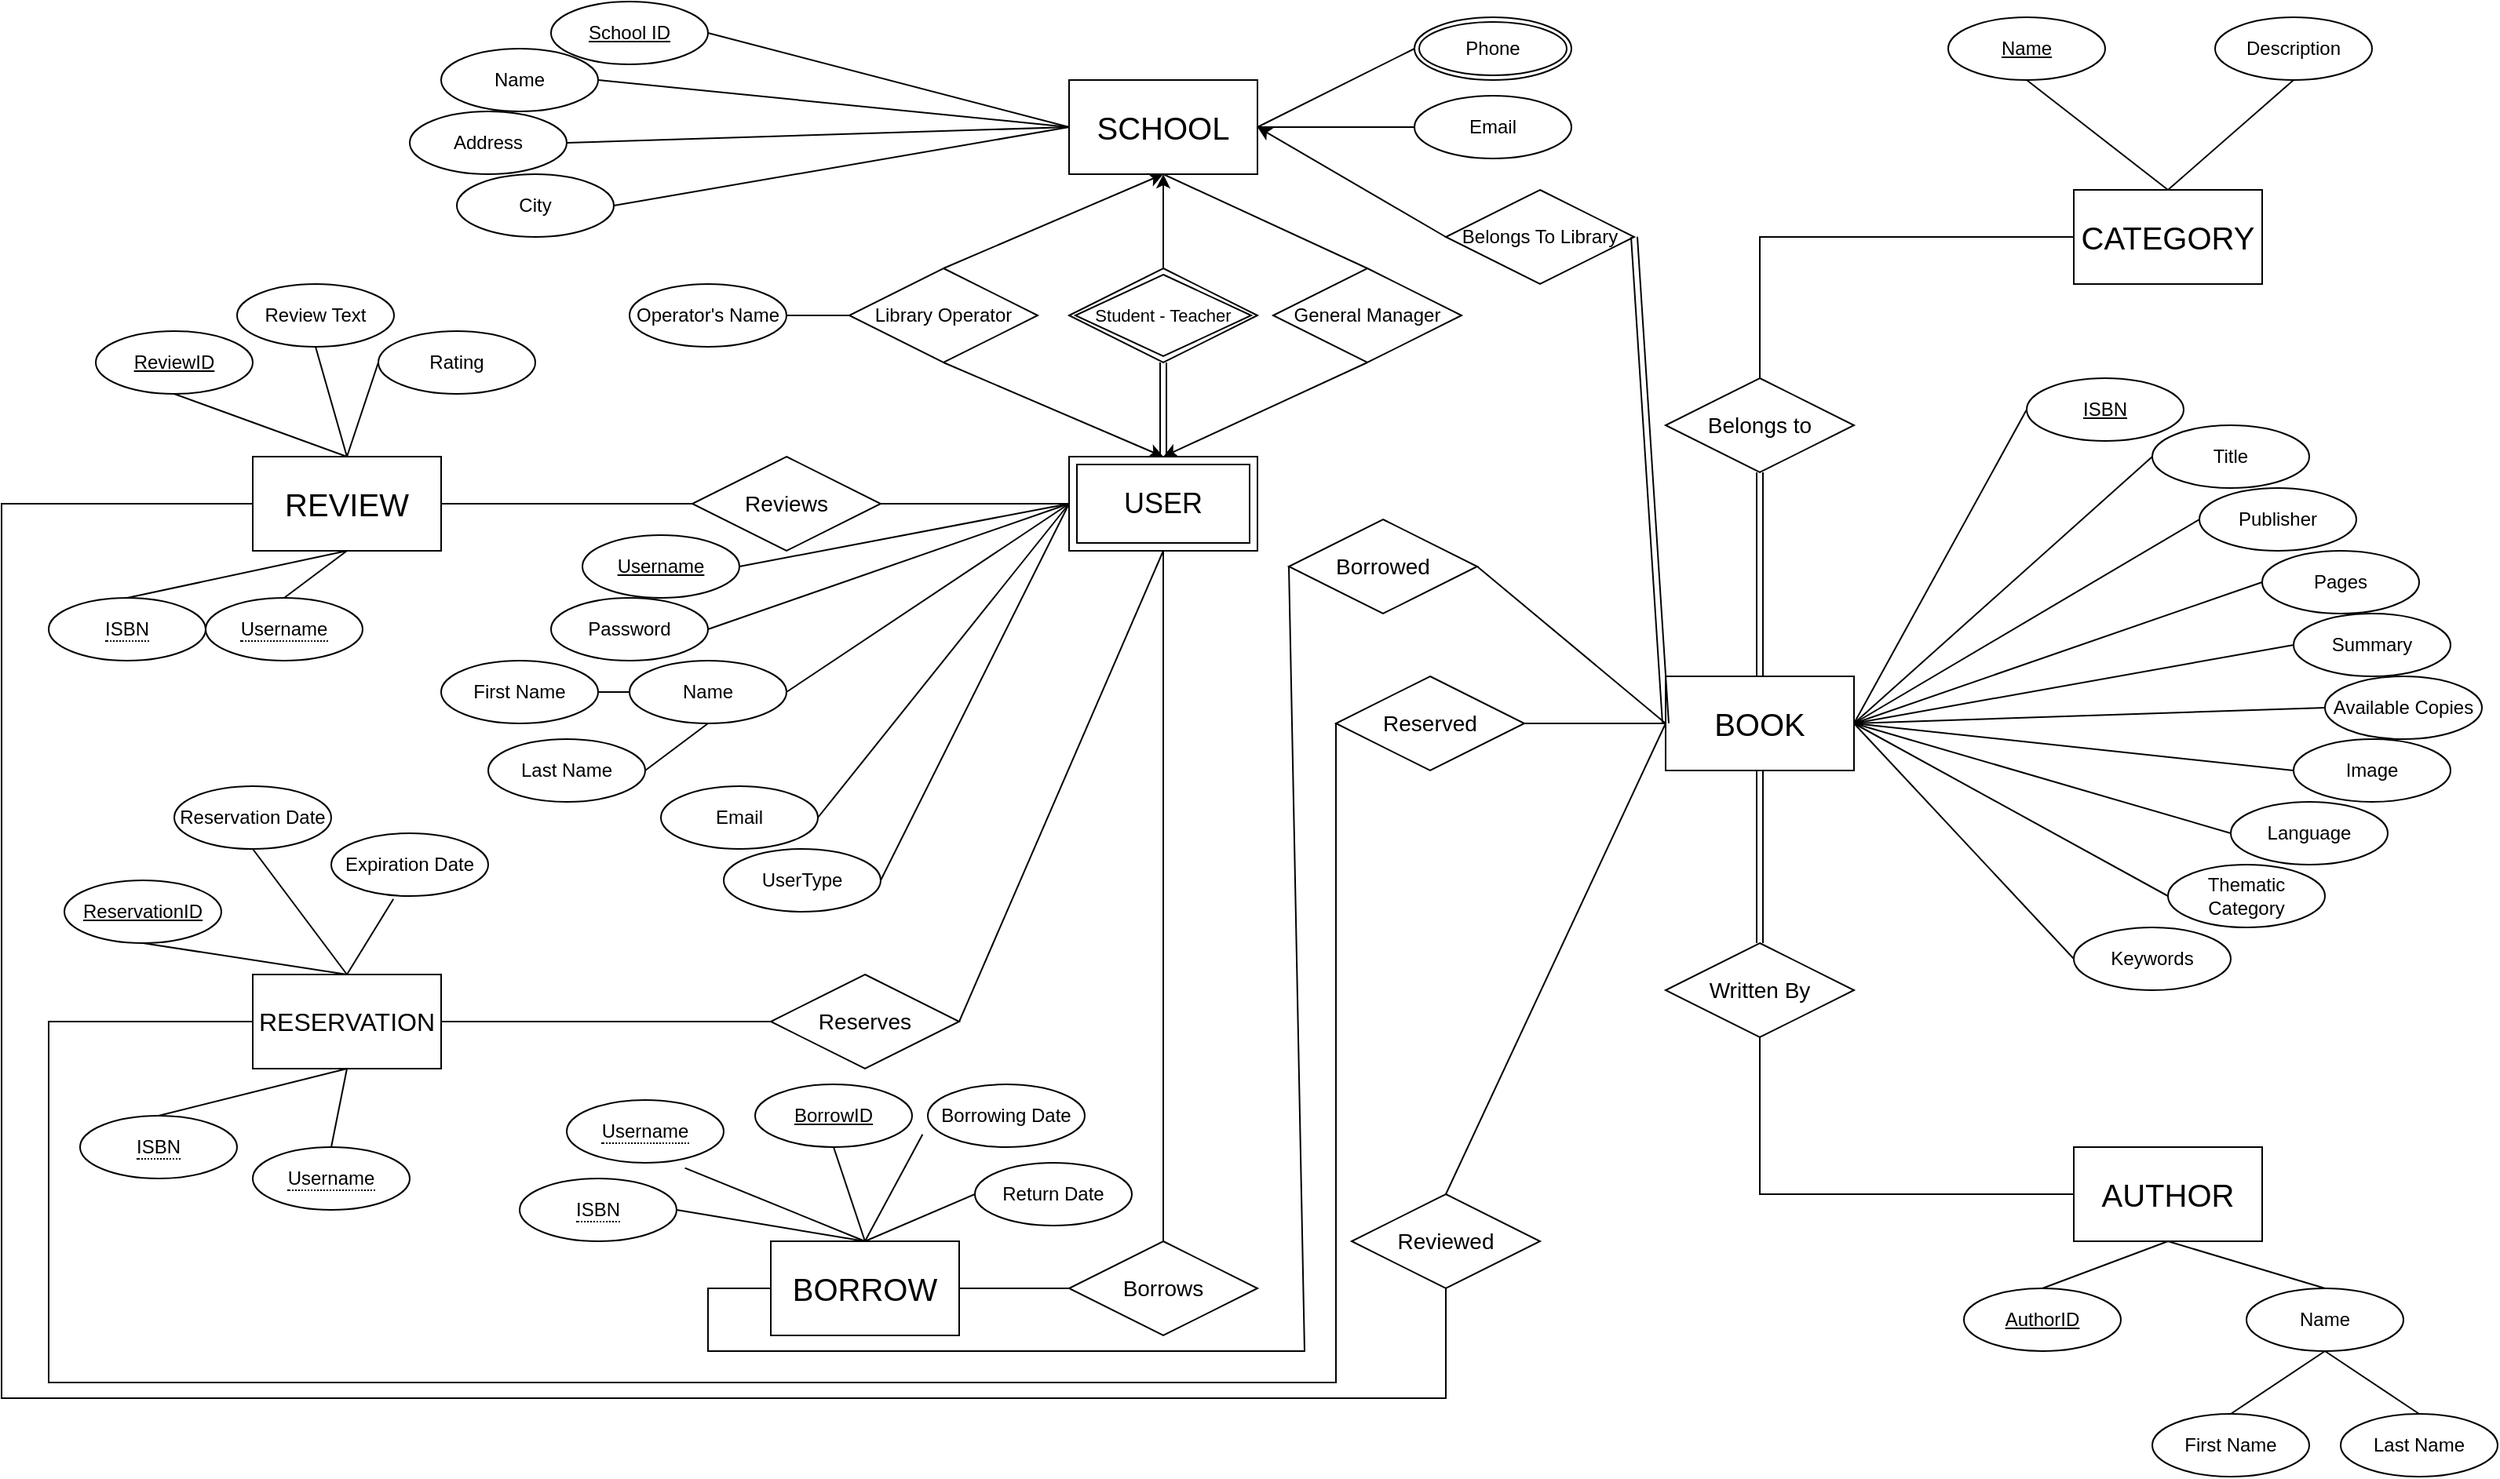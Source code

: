 <mxfile version="21.2.3" type="device">
  <diagram name="Σελίδα-1" id="gIPJcoeuLJjqF6bGJ0RA">
    <mxGraphModel dx="2049" dy="1091" grid="1" gridSize="10" guides="1" tooltips="1" connect="1" arrows="1" fold="1" page="1" pageScale="1" pageWidth="1654" pageHeight="1169" math="0" shadow="0">
      <root>
        <mxCell id="0" />
        <mxCell id="1" parent="0" />
        <mxCell id="8MD2V6pWfykVniSsKf-Z-3" value="&lt;font style=&quot;font-size: 20px;&quot;&gt;SCHOOL&lt;/font&gt;" style="rounded=0;whiteSpace=wrap;html=1;" parent="1" vertex="1">
          <mxGeometry x="720" y="50" width="120" height="60" as="geometry" />
        </mxCell>
        <mxCell id="8MD2V6pWfykVniSsKf-Z-5" value="&lt;font style=&quot;font-size: 16px;&quot;&gt;RESERVATION&lt;/font&gt;" style="rounded=0;whiteSpace=wrap;html=1;" parent="1" vertex="1">
          <mxGeometry x="200" y="620" width="120" height="60" as="geometry" />
        </mxCell>
        <mxCell id="8MD2V6pWfykVniSsKf-Z-6" value="&lt;font style=&quot;font-size: 20px;&quot;&gt;REVIEW&lt;/font&gt;" style="rounded=0;whiteSpace=wrap;html=1;" parent="1" vertex="1">
          <mxGeometry x="200" y="290" width="120" height="60" as="geometry" />
        </mxCell>
        <mxCell id="8MD2V6pWfykVniSsKf-Z-7" value="&lt;font style=&quot;font-size: 20px;&quot;&gt;BORROW&lt;/font&gt;" style="rounded=0;whiteSpace=wrap;html=1;" parent="1" vertex="1">
          <mxGeometry x="530" y="790" width="120" height="60" as="geometry" />
        </mxCell>
        <mxCell id="8MD2V6pWfykVniSsKf-Z-9" value="&lt;font style=&quot;font-size: 20px;&quot;&gt;CATEGORY&lt;/font&gt;" style="rounded=0;whiteSpace=wrap;html=1;" parent="1" vertex="1">
          <mxGeometry x="1360" y="120" width="120" height="60" as="geometry" />
        </mxCell>
        <mxCell id="8MD2V6pWfykVniSsKf-Z-10" value="&lt;font style=&quot;font-size: 20px;&quot;&gt;BOOK&lt;/font&gt;" style="rounded=0;whiteSpace=wrap;html=1;" parent="1" vertex="1">
          <mxGeometry x="1100" y="430" width="120" height="60" as="geometry" />
        </mxCell>
        <mxCell id="8MD2V6pWfykVniSsKf-Z-11" value="&lt;font style=&quot;font-size: 20px;&quot;&gt;AUTHOR&lt;/font&gt;" style="rounded=0;whiteSpace=wrap;html=1;" parent="1" vertex="1">
          <mxGeometry x="1360" y="730" width="120" height="60" as="geometry" />
        </mxCell>
        <mxCell id="IquROmP5LWn76ybMcErC-1" value="&lt;font style=&quot;font-size: 18px;&quot;&gt;USER&lt;/font&gt;" style="shape=ext;margin=3;double=1;whiteSpace=wrap;html=1;align=center;" vertex="1" parent="1">
          <mxGeometry x="720" y="290" width="120" height="60" as="geometry" />
        </mxCell>
        <mxCell id="IquROmP5LWn76ybMcErC-4" value="" style="rounded=0;orthogonalLoop=1;jettySize=auto;html=1;exitX=0.5;exitY=0;exitDx=0;exitDy=0;entryX=0.5;entryY=1;entryDx=0;entryDy=0;" edge="1" parent="1" source="IquROmP5LWn76ybMcErC-3" target="8MD2V6pWfykVniSsKf-Z-3">
          <mxGeometry relative="1" as="geometry" />
        </mxCell>
        <mxCell id="IquROmP5LWn76ybMcErC-3" value="&lt;font style=&quot;font-size: 11px;&quot;&gt;Student - Teacher&lt;/font&gt;" style="shape=rhombus;double=1;perimeter=rhombusPerimeter;whiteSpace=wrap;html=1;align=center;" vertex="1" parent="1">
          <mxGeometry x="720" y="170" width="120" height="60" as="geometry" />
        </mxCell>
        <mxCell id="IquROmP5LWn76ybMcErC-6" value="" style="endArrow=none;html=1;rounded=0;entryX=0.5;entryY=1;entryDx=0;entryDy=0;exitX=0.5;exitY=0;exitDx=0;exitDy=0;shape=link;" edge="1" parent="1" source="IquROmP5LWn76ybMcErC-1" target="IquROmP5LWn76ybMcErC-3">
          <mxGeometry width="50" height="50" relative="1" as="geometry">
            <mxPoint x="750" y="590" as="sourcePoint" />
            <mxPoint x="800" y="540" as="targetPoint" />
          </mxGeometry>
        </mxCell>
        <mxCell id="IquROmP5LWn76ybMcErC-7" value="&lt;font style=&quot;font-size: 14px;&quot;&gt;Written By&lt;/font&gt;" style="shape=rhombus;perimeter=rhombusPerimeter;whiteSpace=wrap;html=1;align=center;" vertex="1" parent="1">
          <mxGeometry x="1100" y="600" width="120" height="60" as="geometry" />
        </mxCell>
        <mxCell id="IquROmP5LWn76ybMcErC-10" value="" style="endArrow=none;html=1;rounded=0;entryX=0.5;entryY=1;entryDx=0;entryDy=0;shape=link;" edge="1" parent="1" target="8MD2V6pWfykVniSsKf-Z-10">
          <mxGeometry width="50" height="50" relative="1" as="geometry">
            <mxPoint x="1160" y="600" as="sourcePoint" />
            <mxPoint x="800" y="540" as="targetPoint" />
          </mxGeometry>
        </mxCell>
        <mxCell id="IquROmP5LWn76ybMcErC-11" value="" style="endArrow=none;html=1;rounded=0;exitX=0;exitY=0.5;exitDx=0;exitDy=0;entryX=0.5;entryY=1;entryDx=0;entryDy=0;" edge="1" parent="1" source="8MD2V6pWfykVniSsKf-Z-11" target="IquROmP5LWn76ybMcErC-7">
          <mxGeometry width="50" height="50" relative="1" as="geometry">
            <mxPoint x="750" y="590" as="sourcePoint" />
            <mxPoint x="800" y="540" as="targetPoint" />
            <Array as="points">
              <mxPoint x="1160" y="760" />
            </Array>
          </mxGeometry>
        </mxCell>
        <mxCell id="IquROmP5LWn76ybMcErC-12" value="&lt;font style=&quot;font-size: 14px;&quot;&gt;Belongs to&lt;/font&gt;" style="shape=rhombus;perimeter=rhombusPerimeter;whiteSpace=wrap;html=1;align=center;" vertex="1" parent="1">
          <mxGeometry x="1100" y="240" width="120" height="60" as="geometry" />
        </mxCell>
        <mxCell id="IquROmP5LWn76ybMcErC-13" value="" style="endArrow=none;html=1;rounded=0;entryX=0.5;entryY=1;entryDx=0;entryDy=0;exitX=0.5;exitY=0;exitDx=0;exitDy=0;shape=link;" edge="1" parent="1" source="8MD2V6pWfykVniSsKf-Z-10" target="IquROmP5LWn76ybMcErC-12">
          <mxGeometry width="50" height="50" relative="1" as="geometry">
            <mxPoint x="750" y="590" as="sourcePoint" />
            <mxPoint x="800" y="540" as="targetPoint" />
          </mxGeometry>
        </mxCell>
        <mxCell id="IquROmP5LWn76ybMcErC-14" value="" style="endArrow=none;html=1;rounded=0;entryX=0;entryY=0.5;entryDx=0;entryDy=0;exitX=0.5;exitY=0;exitDx=0;exitDy=0;" edge="1" parent="1" source="IquROmP5LWn76ybMcErC-12" target="8MD2V6pWfykVniSsKf-Z-9">
          <mxGeometry width="50" height="50" relative="1" as="geometry">
            <mxPoint x="750" y="590" as="sourcePoint" />
            <mxPoint x="800" y="540" as="targetPoint" />
            <Array as="points">
              <mxPoint x="1160" y="150" />
            </Array>
          </mxGeometry>
        </mxCell>
        <mxCell id="IquROmP5LWn76ybMcErC-15" value="&lt;font style=&quot;font-size: 14px;&quot;&gt;Borrows&lt;/font&gt;" style="shape=rhombus;perimeter=rhombusPerimeter;whiteSpace=wrap;html=1;align=center;" vertex="1" parent="1">
          <mxGeometry x="720" y="790" width="120" height="60" as="geometry" />
        </mxCell>
        <mxCell id="IquROmP5LWn76ybMcErC-16" value="&lt;font style=&quot;font-size: 14px;&quot;&gt;Reserves&lt;/font&gt;" style="shape=rhombus;perimeter=rhombusPerimeter;whiteSpace=wrap;html=1;align=center;" vertex="1" parent="1">
          <mxGeometry x="530" y="620" width="120" height="60" as="geometry" />
        </mxCell>
        <mxCell id="IquROmP5LWn76ybMcErC-17" value="&lt;font style=&quot;font-size: 14px;&quot;&gt;Reviews&lt;/font&gt;" style="shape=rhombus;perimeter=rhombusPerimeter;whiteSpace=wrap;html=1;align=center;" vertex="1" parent="1">
          <mxGeometry x="480" y="290" width="120" height="60" as="geometry" />
        </mxCell>
        <mxCell id="IquROmP5LWn76ybMcErC-18" value="" style="endArrow=none;html=1;rounded=0;entryX=0;entryY=0.5;entryDx=0;entryDy=0;exitX=1;exitY=0.5;exitDx=0;exitDy=0;" edge="1" parent="1" source="IquROmP5LWn76ybMcErC-17" target="IquROmP5LWn76ybMcErC-1">
          <mxGeometry width="50" height="50" relative="1" as="geometry">
            <mxPoint x="750" y="580" as="sourcePoint" />
            <mxPoint x="800" y="530" as="targetPoint" />
          </mxGeometry>
        </mxCell>
        <mxCell id="IquROmP5LWn76ybMcErC-19" value="" style="endArrow=none;html=1;rounded=0;entryX=1;entryY=0.5;entryDx=0;entryDy=0;exitX=0;exitY=0.5;exitDx=0;exitDy=0;" edge="1" parent="1" source="IquROmP5LWn76ybMcErC-17" target="8MD2V6pWfykVniSsKf-Z-6">
          <mxGeometry width="50" height="50" relative="1" as="geometry">
            <mxPoint x="760" y="590" as="sourcePoint" />
            <mxPoint x="810" y="540" as="targetPoint" />
          </mxGeometry>
        </mxCell>
        <mxCell id="IquROmP5LWn76ybMcErC-20" value="" style="endArrow=none;html=1;rounded=0;exitX=0.5;exitY=1;exitDx=0;exitDy=0;entryX=0.5;entryY=0;entryDx=0;entryDy=0;" edge="1" parent="1" source="IquROmP5LWn76ybMcErC-1" target="IquROmP5LWn76ybMcErC-15">
          <mxGeometry width="50" height="50" relative="1" as="geometry">
            <mxPoint x="770" y="600" as="sourcePoint" />
            <mxPoint x="820" y="550" as="targetPoint" />
          </mxGeometry>
        </mxCell>
        <mxCell id="IquROmP5LWn76ybMcErC-21" value="" style="endArrow=none;html=1;rounded=0;exitX=1;exitY=0.5;exitDx=0;exitDy=0;entryX=0;entryY=0.5;entryDx=0;entryDy=0;" edge="1" parent="1" source="8MD2V6pWfykVniSsKf-Z-7" target="IquROmP5LWn76ybMcErC-15">
          <mxGeometry width="50" height="50" relative="1" as="geometry">
            <mxPoint x="780" y="610" as="sourcePoint" />
            <mxPoint x="830" y="560" as="targetPoint" />
          </mxGeometry>
        </mxCell>
        <mxCell id="IquROmP5LWn76ybMcErC-22" value="" style="endArrow=none;html=1;rounded=0;entryX=1;entryY=0.5;entryDx=0;entryDy=0;" edge="1" parent="1" target="IquROmP5LWn76ybMcErC-16">
          <mxGeometry width="50" height="50" relative="1" as="geometry">
            <mxPoint x="780" y="350" as="sourcePoint" />
            <mxPoint x="840" y="570" as="targetPoint" />
          </mxGeometry>
        </mxCell>
        <mxCell id="IquROmP5LWn76ybMcErC-23" value="" style="endArrow=none;html=1;rounded=0;exitX=1;exitY=0.5;exitDx=0;exitDy=0;entryX=0;entryY=0.5;entryDx=0;entryDy=0;" edge="1" parent="1" source="8MD2V6pWfykVniSsKf-Z-5" target="IquROmP5LWn76ybMcErC-16">
          <mxGeometry width="50" height="50" relative="1" as="geometry">
            <mxPoint x="800" y="630" as="sourcePoint" />
            <mxPoint x="850" y="580" as="targetPoint" />
          </mxGeometry>
        </mxCell>
        <mxCell id="IquROmP5LWn76ybMcErC-24" value="&lt;font style=&quot;font-size: 14px;&quot;&gt;Reviewed&lt;/font&gt;" style="shape=rhombus;perimeter=rhombusPerimeter;whiteSpace=wrap;html=1;align=center;" vertex="1" parent="1">
          <mxGeometry x="900" y="760" width="120" height="60" as="geometry" />
        </mxCell>
        <mxCell id="IquROmP5LWn76ybMcErC-25" value="&lt;font style=&quot;font-size: 14px;&quot;&gt;Reserved&lt;/font&gt;" style="shape=rhombus;perimeter=rhombusPerimeter;whiteSpace=wrap;html=1;align=center;" vertex="1" parent="1">
          <mxGeometry x="890" y="430" width="120" height="60" as="geometry" />
        </mxCell>
        <mxCell id="IquROmP5LWn76ybMcErC-26" value="&lt;font style=&quot;font-size: 14px;&quot;&gt;Borrowed&lt;/font&gt;" style="shape=rhombus;perimeter=rhombusPerimeter;whiteSpace=wrap;html=1;align=center;" vertex="1" parent="1">
          <mxGeometry x="860" y="330" width="120" height="60" as="geometry" />
        </mxCell>
        <mxCell id="IquROmP5LWn76ybMcErC-28" style="rounded=0;orthogonalLoop=1;jettySize=auto;html=1;entryX=1;entryY=0.5;entryDx=0;entryDy=0;exitX=0;exitY=0.5;exitDx=0;exitDy=0;" edge="1" parent="1" source="IquROmP5LWn76ybMcErC-27" target="8MD2V6pWfykVniSsKf-Z-3">
          <mxGeometry relative="1" as="geometry" />
        </mxCell>
        <mxCell id="IquROmP5LWn76ybMcErC-27" value="Belongs To Library" style="shape=rhombus;perimeter=rhombusPerimeter;whiteSpace=wrap;html=1;align=center;" vertex="1" parent="1">
          <mxGeometry x="960" y="120" width="120" height="60" as="geometry" />
        </mxCell>
        <mxCell id="IquROmP5LWn76ybMcErC-29" value="" style="endArrow=none;html=1;rounded=0;entryX=1;entryY=0.5;entryDx=0;entryDy=0;exitX=0;exitY=0.5;exitDx=0;exitDy=0;shape=link;" edge="1" parent="1" source="8MD2V6pWfykVniSsKf-Z-10" target="IquROmP5LWn76ybMcErC-27">
          <mxGeometry width="50" height="50" relative="1" as="geometry">
            <mxPoint x="750" y="440" as="sourcePoint" />
            <mxPoint x="800" y="390" as="targetPoint" />
          </mxGeometry>
        </mxCell>
        <mxCell id="IquROmP5LWn76ybMcErC-30" value="" style="endArrow=none;html=1;rounded=0;entryX=0;entryY=0.5;entryDx=0;entryDy=0;exitX=0.5;exitY=0;exitDx=0;exitDy=0;" edge="1" parent="1" source="IquROmP5LWn76ybMcErC-24" target="8MD2V6pWfykVniSsKf-Z-10">
          <mxGeometry width="50" height="50" relative="1" as="geometry">
            <mxPoint x="760" y="450" as="sourcePoint" />
            <mxPoint x="810" y="400" as="targetPoint" />
          </mxGeometry>
        </mxCell>
        <mxCell id="IquROmP5LWn76ybMcErC-31" value="" style="endArrow=none;html=1;rounded=0;entryX=0;entryY=0.5;entryDx=0;entryDy=0;exitX=1;exitY=0.5;exitDx=0;exitDy=0;" edge="1" parent="1" source="IquROmP5LWn76ybMcErC-25" target="8MD2V6pWfykVniSsKf-Z-10">
          <mxGeometry width="50" height="50" relative="1" as="geometry">
            <mxPoint x="950" y="480" as="sourcePoint" />
            <mxPoint x="820" y="410" as="targetPoint" />
          </mxGeometry>
        </mxCell>
        <mxCell id="IquROmP5LWn76ybMcErC-32" value="" style="endArrow=none;html=1;rounded=0;entryX=0;entryY=0.5;entryDx=0;entryDy=0;exitX=1;exitY=0.5;exitDx=0;exitDy=0;" edge="1" parent="1" source="IquROmP5LWn76ybMcErC-26" target="8MD2V6pWfykVniSsKf-Z-10">
          <mxGeometry width="50" height="50" relative="1" as="geometry">
            <mxPoint x="780" y="470" as="sourcePoint" />
            <mxPoint x="830" y="420" as="targetPoint" />
          </mxGeometry>
        </mxCell>
        <mxCell id="IquROmP5LWn76ybMcErC-33" value="" style="endArrow=none;html=1;rounded=0;entryX=0.5;entryY=1;entryDx=0;entryDy=0;exitX=0;exitY=0.5;exitDx=0;exitDy=0;" edge="1" parent="1" source="8MD2V6pWfykVniSsKf-Z-6" target="IquROmP5LWn76ybMcErC-24">
          <mxGeometry width="50" height="50" relative="1" as="geometry">
            <mxPoint x="790" y="480" as="sourcePoint" />
            <mxPoint x="840" y="430" as="targetPoint" />
            <Array as="points">
              <mxPoint x="40" y="320" />
              <mxPoint x="40" y="890" />
              <mxPoint x="880" y="890" />
              <mxPoint x="960" y="890" />
            </Array>
          </mxGeometry>
        </mxCell>
        <mxCell id="IquROmP5LWn76ybMcErC-34" value="" style="endArrow=none;html=1;rounded=0;entryX=0;entryY=0.5;entryDx=0;entryDy=0;exitX=0;exitY=0.5;exitDx=0;exitDy=0;" edge="1" parent="1" source="8MD2V6pWfykVniSsKf-Z-5" target="IquROmP5LWn76ybMcErC-25">
          <mxGeometry width="50" height="50" relative="1" as="geometry">
            <mxPoint x="800" y="490" as="sourcePoint" />
            <mxPoint x="850" y="440" as="targetPoint" />
            <Array as="points">
              <mxPoint x="70" y="650" />
              <mxPoint x="70" y="880" />
              <mxPoint x="890" y="880" />
            </Array>
          </mxGeometry>
        </mxCell>
        <mxCell id="IquROmP5LWn76ybMcErC-35" value="" style="endArrow=none;html=1;rounded=0;entryX=0;entryY=0.5;entryDx=0;entryDy=0;exitX=0;exitY=0.5;exitDx=0;exitDy=0;" edge="1" parent="1" source="8MD2V6pWfykVniSsKf-Z-7" target="IquROmP5LWn76ybMcErC-26">
          <mxGeometry width="50" height="50" relative="1" as="geometry">
            <mxPoint x="810" y="500" as="sourcePoint" />
            <mxPoint x="860" y="450" as="targetPoint" />
            <Array as="points">
              <mxPoint x="490" y="820" />
              <mxPoint x="490" y="860" />
              <mxPoint x="870" y="860" />
            </Array>
          </mxGeometry>
        </mxCell>
        <mxCell id="IquROmP5LWn76ybMcErC-37" style="rounded=0;orthogonalLoop=1;jettySize=auto;html=1;exitX=0.5;exitY=1;exitDx=0;exitDy=0;" edge="1" parent="1" source="IquROmP5LWn76ybMcErC-39">
          <mxGeometry relative="1" as="geometry">
            <mxPoint x="780" y="230" as="sourcePoint" />
            <mxPoint x="780" y="290" as="targetPoint" />
          </mxGeometry>
        </mxCell>
        <mxCell id="IquROmP5LWn76ybMcErC-38" style="rounded=0;orthogonalLoop=1;jettySize=auto;html=1;exitX=0.5;exitY=0;exitDx=0;exitDy=0;entryX=0.5;entryY=1;entryDx=0;entryDy=0;" edge="1" parent="1" source="IquROmP5LWn76ybMcErC-39" target="8MD2V6pWfykVniSsKf-Z-3">
          <mxGeometry relative="1" as="geometry">
            <mxPoint x="780" y="170" as="sourcePoint" />
          </mxGeometry>
        </mxCell>
        <mxCell id="IquROmP5LWn76ybMcErC-39" value="Library Operator" style="shape=rhombus;perimeter=rhombusPerimeter;whiteSpace=wrap;html=1;align=center;" vertex="1" parent="1">
          <mxGeometry x="580" y="170" width="120" height="60" as="geometry" />
        </mxCell>
        <mxCell id="IquROmP5LWn76ybMcErC-42" style="rounded=0;orthogonalLoop=1;jettySize=auto;html=1;entryX=0.5;entryY=0;entryDx=0;entryDy=0;exitX=0.5;exitY=1;exitDx=0;exitDy=0;" edge="1" parent="1" source="IquROmP5LWn76ybMcErC-40" target="IquROmP5LWn76ybMcErC-1">
          <mxGeometry relative="1" as="geometry" />
        </mxCell>
        <mxCell id="IquROmP5LWn76ybMcErC-40" value="General Manager" style="shape=rhombus;perimeter=rhombusPerimeter;whiteSpace=wrap;html=1;align=center;" vertex="1" parent="1">
          <mxGeometry x="850" y="170" width="120" height="60" as="geometry" />
        </mxCell>
        <mxCell id="IquROmP5LWn76ybMcErC-43" value="" style="endArrow=none;html=1;rounded=0;entryX=0.5;entryY=1;entryDx=0;entryDy=0;exitX=0.5;exitY=0;exitDx=0;exitDy=0;" edge="1" parent="1" source="IquROmP5LWn76ybMcErC-40" target="8MD2V6pWfykVniSsKf-Z-3">
          <mxGeometry width="50" height="50" relative="1" as="geometry">
            <mxPoint x="610" y="330" as="sourcePoint" />
            <mxPoint x="730" y="330" as="targetPoint" />
          </mxGeometry>
        </mxCell>
        <mxCell id="IquROmP5LWn76ybMcErC-44" value="School ID" style="ellipse;whiteSpace=wrap;html=1;align=center;fontStyle=4;" vertex="1" parent="1">
          <mxGeometry x="390" width="100" height="40" as="geometry" />
        </mxCell>
        <mxCell id="IquROmP5LWn76ybMcErC-45" value="Name" style="ellipse;whiteSpace=wrap;html=1;align=center;" vertex="1" parent="1">
          <mxGeometry x="320" y="30" width="100" height="40" as="geometry" />
        </mxCell>
        <mxCell id="IquROmP5LWn76ybMcErC-46" value="Address" style="ellipse;whiteSpace=wrap;html=1;align=center;" vertex="1" parent="1">
          <mxGeometry x="300" y="70" width="100" height="40" as="geometry" />
        </mxCell>
        <mxCell id="IquROmP5LWn76ybMcErC-47" value="City" style="ellipse;whiteSpace=wrap;html=1;align=center;" vertex="1" parent="1">
          <mxGeometry x="330" y="110" width="100" height="40" as="geometry" />
        </mxCell>
        <mxCell id="IquROmP5LWn76ybMcErC-48" value="Operator&#39;s Name" style="ellipse;whiteSpace=wrap;html=1;align=center;" vertex="1" parent="1">
          <mxGeometry x="440" y="180" width="100" height="40" as="geometry" />
        </mxCell>
        <mxCell id="IquROmP5LWn76ybMcErC-49" value="Phone" style="ellipse;shape=doubleEllipse;margin=3;whiteSpace=wrap;html=1;align=center;" vertex="1" parent="1">
          <mxGeometry x="940" y="10" width="100" height="40" as="geometry" />
        </mxCell>
        <mxCell id="IquROmP5LWn76ybMcErC-51" value="" style="endArrow=none;html=1;rounded=0;entryX=0;entryY=0.5;entryDx=0;entryDy=0;exitX=1;exitY=0.5;exitDx=0;exitDy=0;" edge="1" parent="1" source="IquROmP5LWn76ybMcErC-48" target="IquROmP5LWn76ybMcErC-39">
          <mxGeometry width="50" height="50" relative="1" as="geometry">
            <mxPoint x="750" y="440" as="sourcePoint" />
            <mxPoint x="800" y="390" as="targetPoint" />
          </mxGeometry>
        </mxCell>
        <mxCell id="IquROmP5LWn76ybMcErC-53" value="" style="endArrow=none;html=1;rounded=0;entryX=0;entryY=0.5;entryDx=0;entryDy=0;exitX=1;exitY=0.5;exitDx=0;exitDy=0;" edge="1" parent="1" source="IquROmP5LWn76ybMcErC-44" target="8MD2V6pWfykVniSsKf-Z-3">
          <mxGeometry width="50" height="50" relative="1" as="geometry">
            <mxPoint x="550" y="210" as="sourcePoint" />
            <mxPoint x="590" y="210" as="targetPoint" />
          </mxGeometry>
        </mxCell>
        <mxCell id="IquROmP5LWn76ybMcErC-54" value="" style="endArrow=none;html=1;rounded=0;exitX=1;exitY=0.5;exitDx=0;exitDy=0;" edge="1" parent="1" source="IquROmP5LWn76ybMcErC-45">
          <mxGeometry width="50" height="50" relative="1" as="geometry">
            <mxPoint x="500" y="30" as="sourcePoint" />
            <mxPoint x="720" y="80" as="targetPoint" />
          </mxGeometry>
        </mxCell>
        <mxCell id="IquROmP5LWn76ybMcErC-55" value="" style="endArrow=none;html=1;rounded=0;entryX=0;entryY=0.5;entryDx=0;entryDy=0;exitX=1;exitY=0.5;exitDx=0;exitDy=0;" edge="1" parent="1" source="IquROmP5LWn76ybMcErC-46" target="8MD2V6pWfykVniSsKf-Z-3">
          <mxGeometry width="50" height="50" relative="1" as="geometry">
            <mxPoint x="510" y="40" as="sourcePoint" />
            <mxPoint x="740" y="100" as="targetPoint" />
          </mxGeometry>
        </mxCell>
        <mxCell id="IquROmP5LWn76ybMcErC-56" value="" style="endArrow=none;html=1;rounded=0;exitX=1;exitY=0.5;exitDx=0;exitDy=0;" edge="1" parent="1" source="IquROmP5LWn76ybMcErC-47">
          <mxGeometry width="50" height="50" relative="1" as="geometry">
            <mxPoint x="520" y="50" as="sourcePoint" />
            <mxPoint x="720" y="80" as="targetPoint" />
          </mxGeometry>
        </mxCell>
        <mxCell id="IquROmP5LWn76ybMcErC-57" value="" style="endArrow=none;html=1;rounded=0;entryX=0;entryY=0.5;entryDx=0;entryDy=0;exitX=1;exitY=0.5;exitDx=0;exitDy=0;" edge="1" parent="1" source="8MD2V6pWfykVniSsKf-Z-3" target="IquROmP5LWn76ybMcErC-49">
          <mxGeometry width="50" height="50" relative="1" as="geometry">
            <mxPoint x="530" y="60" as="sourcePoint" />
            <mxPoint x="760" y="120" as="targetPoint" />
          </mxGeometry>
        </mxCell>
        <mxCell id="IquROmP5LWn76ybMcErC-58" value="" style="endArrow=none;html=1;rounded=0;entryX=0;entryY=0.5;entryDx=0;entryDy=0;" edge="1" parent="1">
          <mxGeometry width="50" height="50" relative="1" as="geometry">
            <mxPoint x="840" y="80" as="sourcePoint" />
            <mxPoint x="940" y="80" as="targetPoint" />
          </mxGeometry>
        </mxCell>
        <mxCell id="IquROmP5LWn76ybMcErC-59" value="Username" style="ellipse;whiteSpace=wrap;html=1;align=center;fontStyle=4;" vertex="1" parent="1">
          <mxGeometry x="410" y="340" width="100" height="40" as="geometry" />
        </mxCell>
        <mxCell id="IquROmP5LWn76ybMcErC-60" value="Password" style="ellipse;whiteSpace=wrap;html=1;align=center;" vertex="1" parent="1">
          <mxGeometry x="390" y="380" width="100" height="40" as="geometry" />
        </mxCell>
        <mxCell id="IquROmP5LWn76ybMcErC-61" value="First Name" style="ellipse;whiteSpace=wrap;html=1;align=center;" vertex="1" parent="1">
          <mxGeometry x="320" y="420" width="100" height="40" as="geometry" />
        </mxCell>
        <mxCell id="IquROmP5LWn76ybMcErC-62" value="Last Name" style="ellipse;whiteSpace=wrap;html=1;align=center;" vertex="1" parent="1">
          <mxGeometry x="350" y="470" width="100" height="40" as="geometry" />
        </mxCell>
        <mxCell id="IquROmP5LWn76ybMcErC-63" value="Email" style="ellipse;whiteSpace=wrap;html=1;align=center;" vertex="1" parent="1">
          <mxGeometry x="460" y="500" width="100" height="40" as="geometry" />
        </mxCell>
        <mxCell id="IquROmP5LWn76ybMcErC-64" value="UserType" style="ellipse;whiteSpace=wrap;html=1;align=center;" vertex="1" parent="1">
          <mxGeometry x="500" y="540" width="100" height="40" as="geometry" />
        </mxCell>
        <mxCell id="IquROmP5LWn76ybMcErC-65" value="Email" style="ellipse;whiteSpace=wrap;html=1;align=center;" vertex="1" parent="1">
          <mxGeometry x="940" y="60" width="100" height="40" as="geometry" />
        </mxCell>
        <mxCell id="IquROmP5LWn76ybMcErC-66" value="" style="endArrow=none;html=1;rounded=0;exitX=1;exitY=0.5;exitDx=0;exitDy=0;entryX=0;entryY=0.5;entryDx=0;entryDy=0;" edge="1" parent="1" source="IquROmP5LWn76ybMcErC-59" target="IquROmP5LWn76ybMcErC-1">
          <mxGeometry width="50" height="50" relative="1" as="geometry">
            <mxPoint x="610" y="330" as="sourcePoint" />
            <mxPoint x="690" y="300" as="targetPoint" />
          </mxGeometry>
        </mxCell>
        <mxCell id="IquROmP5LWn76ybMcErC-67" value="" style="endArrow=none;html=1;rounded=0;exitX=1;exitY=0.5;exitDx=0;exitDy=0;" edge="1" parent="1" source="IquROmP5LWn76ybMcErC-60">
          <mxGeometry width="50" height="50" relative="1" as="geometry">
            <mxPoint x="520" y="370" as="sourcePoint" />
            <mxPoint x="720" y="320" as="targetPoint" />
          </mxGeometry>
        </mxCell>
        <mxCell id="IquROmP5LWn76ybMcErC-68" value="" style="endArrow=none;html=1;rounded=0;exitX=1;exitY=0.5;exitDx=0;exitDy=0;entryX=0;entryY=0.5;entryDx=0;entryDy=0;" edge="1" parent="1" source="IquROmP5LWn76ybMcErC-61" target="IquROmP5LWn76ybMcErC-94">
          <mxGeometry width="50" height="50" relative="1" as="geometry">
            <mxPoint x="530" y="380" as="sourcePoint" />
            <mxPoint x="740" y="340" as="targetPoint" />
          </mxGeometry>
        </mxCell>
        <mxCell id="IquROmP5LWn76ybMcErC-69" value="" style="endArrow=none;html=1;rounded=0;exitX=1;exitY=0.5;exitDx=0;exitDy=0;entryX=0.5;entryY=1;entryDx=0;entryDy=0;" edge="1" parent="1" source="IquROmP5LWn76ybMcErC-62" target="IquROmP5LWn76ybMcErC-94">
          <mxGeometry width="50" height="50" relative="1" as="geometry">
            <mxPoint x="540" y="390" as="sourcePoint" />
            <mxPoint x="750" y="350" as="targetPoint" />
          </mxGeometry>
        </mxCell>
        <mxCell id="IquROmP5LWn76ybMcErC-70" value="" style="endArrow=none;html=1;rounded=0;exitX=1;exitY=0.5;exitDx=0;exitDy=0;entryX=0;entryY=0.5;entryDx=0;entryDy=0;" edge="1" parent="1" source="IquROmP5LWn76ybMcErC-63" target="IquROmP5LWn76ybMcErC-1">
          <mxGeometry width="50" height="50" relative="1" as="geometry">
            <mxPoint x="550" y="400" as="sourcePoint" />
            <mxPoint x="760" y="360" as="targetPoint" />
          </mxGeometry>
        </mxCell>
        <mxCell id="IquROmP5LWn76ybMcErC-71" value="" style="endArrow=none;html=1;rounded=0;exitX=1;exitY=0.5;exitDx=0;exitDy=0;entryX=0;entryY=0.5;entryDx=0;entryDy=0;" edge="1" parent="1" source="IquROmP5LWn76ybMcErC-64" target="IquROmP5LWn76ybMcErC-1">
          <mxGeometry width="50" height="50" relative="1" as="geometry">
            <mxPoint x="560" y="410" as="sourcePoint" />
            <mxPoint x="770" y="370" as="targetPoint" />
          </mxGeometry>
        </mxCell>
        <mxCell id="IquROmP5LWn76ybMcErC-72" value="ReviewID" style="ellipse;whiteSpace=wrap;html=1;align=center;fontStyle=4;" vertex="1" parent="1">
          <mxGeometry x="100" y="210" width="100" height="40" as="geometry" />
        </mxCell>
        <mxCell id="IquROmP5LWn76ybMcErC-73" value="Review Text" style="ellipse;whiteSpace=wrap;html=1;align=center;" vertex="1" parent="1">
          <mxGeometry x="190" y="180" width="100" height="40" as="geometry" />
        </mxCell>
        <mxCell id="IquROmP5LWn76ybMcErC-74" value="Rating" style="ellipse;whiteSpace=wrap;html=1;align=center;" vertex="1" parent="1">
          <mxGeometry x="280" y="210" width="100" height="40" as="geometry" />
        </mxCell>
        <mxCell id="IquROmP5LWn76ybMcErC-75" value="" style="endArrow=none;html=1;rounded=0;entryX=0.5;entryY=1;entryDx=0;entryDy=0;exitX=0.5;exitY=0;exitDx=0;exitDy=0;" edge="1" parent="1" source="8MD2V6pWfykVniSsKf-Z-6" target="IquROmP5LWn76ybMcErC-72">
          <mxGeometry width="50" height="50" relative="1" as="geometry">
            <mxPoint x="490" y="330" as="sourcePoint" />
            <mxPoint x="330" y="330" as="targetPoint" />
          </mxGeometry>
        </mxCell>
        <mxCell id="IquROmP5LWn76ybMcErC-76" value="" style="endArrow=none;html=1;rounded=0;entryX=0.5;entryY=1;entryDx=0;entryDy=0;" edge="1" parent="1" target="IquROmP5LWn76ybMcErC-73">
          <mxGeometry width="50" height="50" relative="1" as="geometry">
            <mxPoint x="260" y="290" as="sourcePoint" />
            <mxPoint x="160" y="260" as="targetPoint" />
          </mxGeometry>
        </mxCell>
        <mxCell id="IquROmP5LWn76ybMcErC-77" value="" style="endArrow=none;html=1;rounded=0;entryX=0.5;entryY=0;entryDx=0;entryDy=0;exitX=0;exitY=0.5;exitDx=0;exitDy=0;" edge="1" parent="1" source="IquROmP5LWn76ybMcErC-74" target="8MD2V6pWfykVniSsKf-Z-6">
          <mxGeometry width="50" height="50" relative="1" as="geometry">
            <mxPoint x="280" y="310" as="sourcePoint" />
            <mxPoint x="170" y="270" as="targetPoint" />
          </mxGeometry>
        </mxCell>
        <mxCell id="IquROmP5LWn76ybMcErC-78" value="ReservationID" style="ellipse;whiteSpace=wrap;html=1;align=center;fontStyle=4;" vertex="1" parent="1">
          <mxGeometry x="80" y="560" width="100" height="40" as="geometry" />
        </mxCell>
        <mxCell id="IquROmP5LWn76ybMcErC-79" value="Reservation Date" style="ellipse;whiteSpace=wrap;html=1;align=center;" vertex="1" parent="1">
          <mxGeometry x="150" y="500" width="100" height="40" as="geometry" />
        </mxCell>
        <mxCell id="IquROmP5LWn76ybMcErC-80" value="Expiration Date" style="ellipse;whiteSpace=wrap;html=1;align=center;" vertex="1" parent="1">
          <mxGeometry x="250" y="530" width="100" height="40" as="geometry" />
        </mxCell>
        <mxCell id="IquROmP5LWn76ybMcErC-81" value="&lt;span style=&quot;border-bottom: 1px dotted&quot;&gt;ISBN&lt;/span&gt;" style="ellipse;whiteSpace=wrap;html=1;align=center;" vertex="1" parent="1">
          <mxGeometry x="90" y="710" width="100" height="40" as="geometry" />
        </mxCell>
        <mxCell id="IquROmP5LWn76ybMcErC-82" value="&lt;span style=&quot;border-bottom: 1px dotted&quot;&gt;Username&lt;/span&gt;" style="ellipse;whiteSpace=wrap;html=1;align=center;" vertex="1" parent="1">
          <mxGeometry x="200" y="730" width="100" height="40" as="geometry" />
        </mxCell>
        <mxCell id="IquROmP5LWn76ybMcErC-83" value="&lt;span style=&quot;border-bottom: 1px dotted&quot;&gt;ISBN&lt;/span&gt;" style="ellipse;whiteSpace=wrap;html=1;align=center;" vertex="1" parent="1">
          <mxGeometry x="70" y="380" width="100" height="40" as="geometry" />
        </mxCell>
        <mxCell id="IquROmP5LWn76ybMcErC-84" value="&lt;span style=&quot;border-bottom: 1px dotted&quot;&gt;Username&lt;/span&gt;" style="ellipse;whiteSpace=wrap;html=1;align=center;" vertex="1" parent="1">
          <mxGeometry x="170" y="380" width="100" height="40" as="geometry" />
        </mxCell>
        <mxCell id="IquROmP5LWn76ybMcErC-85" value="&lt;span style=&quot;border-bottom: 1px dotted&quot;&gt;ISBN&lt;/span&gt;" style="ellipse;whiteSpace=wrap;html=1;align=center;" vertex="1" parent="1">
          <mxGeometry x="370" y="750" width="100" height="40" as="geometry" />
        </mxCell>
        <mxCell id="IquROmP5LWn76ybMcErC-86" value="&lt;span style=&quot;border-bottom: 1px dotted&quot;&gt;Username&lt;/span&gt;" style="ellipse;whiteSpace=wrap;html=1;align=center;" vertex="1" parent="1">
          <mxGeometry x="400" y="700" width="100" height="40" as="geometry" />
        </mxCell>
        <mxCell id="IquROmP5LWn76ybMcErC-87" value="" style="endArrow=none;html=1;rounded=0;entryX=0.5;entryY=0;entryDx=0;entryDy=0;exitX=0.5;exitY=1;exitDx=0;exitDy=0;" edge="1" parent="1" source="8MD2V6pWfykVniSsKf-Z-6" target="IquROmP5LWn76ybMcErC-83">
          <mxGeometry width="50" height="50" relative="1" as="geometry">
            <mxPoint x="290" y="240" as="sourcePoint" />
            <mxPoint x="270" y="300" as="targetPoint" />
          </mxGeometry>
        </mxCell>
        <mxCell id="IquROmP5LWn76ybMcErC-88" value="" style="endArrow=none;html=1;rounded=0;entryX=0.5;entryY=0;entryDx=0;entryDy=0;exitX=0.5;exitY=1;exitDx=0;exitDy=0;" edge="1" parent="1" source="8MD2V6pWfykVniSsKf-Z-6" target="IquROmP5LWn76ybMcErC-84">
          <mxGeometry width="50" height="50" relative="1" as="geometry">
            <mxPoint x="300" y="250" as="sourcePoint" />
            <mxPoint x="280" y="310" as="targetPoint" />
          </mxGeometry>
        </mxCell>
        <mxCell id="IquROmP5LWn76ybMcErC-89" value="" style="endArrow=none;html=1;rounded=0;entryX=0.5;entryY=0;entryDx=0;entryDy=0;exitX=0.5;exitY=1;exitDx=0;exitDy=0;" edge="1" parent="1" source="8MD2V6pWfykVniSsKf-Z-5" target="IquROmP5LWn76ybMcErC-81">
          <mxGeometry width="50" height="50" relative="1" as="geometry">
            <mxPoint x="310" y="260" as="sourcePoint" />
            <mxPoint x="290" y="320" as="targetPoint" />
          </mxGeometry>
        </mxCell>
        <mxCell id="IquROmP5LWn76ybMcErC-90" value="" style="endArrow=none;html=1;rounded=0;entryX=0.5;entryY=1;entryDx=0;entryDy=0;exitX=0.5;exitY=0;exitDx=0;exitDy=0;" edge="1" parent="1" source="IquROmP5LWn76ybMcErC-82" target="8MD2V6pWfykVniSsKf-Z-5">
          <mxGeometry width="50" height="50" relative="1" as="geometry">
            <mxPoint x="270" y="690" as="sourcePoint" />
            <mxPoint x="240" y="730" as="targetPoint" />
          </mxGeometry>
        </mxCell>
        <mxCell id="IquROmP5LWn76ybMcErC-91" value="" style="endArrow=none;html=1;rounded=0;entryX=0.5;entryY=0;entryDx=0;entryDy=0;exitX=0.396;exitY=1.046;exitDx=0;exitDy=0;exitPerimeter=0;" edge="1" parent="1" source="IquROmP5LWn76ybMcErC-80" target="8MD2V6pWfykVniSsKf-Z-5">
          <mxGeometry width="50" height="50" relative="1" as="geometry">
            <mxPoint x="280" y="700" as="sourcePoint" />
            <mxPoint x="250" y="740" as="targetPoint" />
          </mxGeometry>
        </mxCell>
        <mxCell id="IquROmP5LWn76ybMcErC-92" value="" style="endArrow=none;html=1;rounded=0;exitX=0.5;exitY=1;exitDx=0;exitDy=0;" edge="1" parent="1" source="IquROmP5LWn76ybMcErC-79">
          <mxGeometry width="50" height="50" relative="1" as="geometry">
            <mxPoint x="370" y="572" as="sourcePoint" />
            <mxPoint x="260" y="620" as="targetPoint" />
          </mxGeometry>
        </mxCell>
        <mxCell id="IquROmP5LWn76ybMcErC-93" value="" style="endArrow=none;html=1;rounded=0;exitX=0.5;exitY=1;exitDx=0;exitDy=0;" edge="1" parent="1" source="IquROmP5LWn76ybMcErC-78">
          <mxGeometry width="50" height="50" relative="1" as="geometry">
            <mxPoint x="380" y="582" as="sourcePoint" />
            <mxPoint x="260" y="620" as="targetPoint" />
          </mxGeometry>
        </mxCell>
        <mxCell id="IquROmP5LWn76ybMcErC-94" value="Name" style="ellipse;whiteSpace=wrap;html=1;align=center;" vertex="1" parent="1">
          <mxGeometry x="440" y="420" width="100" height="40" as="geometry" />
        </mxCell>
        <mxCell id="IquROmP5LWn76ybMcErC-95" value="" style="endArrow=none;html=1;rounded=0;exitX=1;exitY=0.5;exitDx=0;exitDy=0;" edge="1" parent="1" source="IquROmP5LWn76ybMcErC-94">
          <mxGeometry width="50" height="50" relative="1" as="geometry">
            <mxPoint x="500" y="410" as="sourcePoint" />
            <mxPoint x="720" y="320" as="targetPoint" />
          </mxGeometry>
        </mxCell>
        <mxCell id="IquROmP5LWn76ybMcErC-96" value="&lt;u&gt;BorrowID&lt;/u&gt;" style="ellipse;whiteSpace=wrap;html=1;align=center;" vertex="1" parent="1">
          <mxGeometry x="520" y="690" width="100" height="40" as="geometry" />
        </mxCell>
        <mxCell id="IquROmP5LWn76ybMcErC-97" value="Borrowing Date" style="ellipse;whiteSpace=wrap;html=1;align=center;" vertex="1" parent="1">
          <mxGeometry x="630" y="690" width="100" height="40" as="geometry" />
        </mxCell>
        <mxCell id="IquROmP5LWn76ybMcErC-98" value="Return Date" style="ellipse;whiteSpace=wrap;html=1;align=center;" vertex="1" parent="1">
          <mxGeometry x="660" y="740" width="100" height="40" as="geometry" />
        </mxCell>
        <mxCell id="IquROmP5LWn76ybMcErC-99" value="" style="endArrow=none;html=1;rounded=0;entryX=1;entryY=0.5;entryDx=0;entryDy=0;exitX=0.5;exitY=0;exitDx=0;exitDy=0;" edge="1" parent="1" source="8MD2V6pWfykVniSsKf-Z-7" target="IquROmP5LWn76ybMcErC-85">
          <mxGeometry width="50" height="50" relative="1" as="geometry">
            <mxPoint x="370" y="720" as="sourcePoint" />
            <mxPoint x="270" y="690" as="targetPoint" />
          </mxGeometry>
        </mxCell>
        <mxCell id="IquROmP5LWn76ybMcErC-100" value="" style="endArrow=none;html=1;rounded=0;entryX=0.753;entryY=1.082;entryDx=0;entryDy=0;entryPerimeter=0;" edge="1" parent="1" target="IquROmP5LWn76ybMcErC-86">
          <mxGeometry width="50" height="50" relative="1" as="geometry">
            <mxPoint x="590" y="790" as="sourcePoint" />
            <mxPoint x="530" y="780" as="targetPoint" />
          </mxGeometry>
        </mxCell>
        <mxCell id="IquROmP5LWn76ybMcErC-101" value="" style="endArrow=none;html=1;rounded=0;entryX=0.5;entryY=0;entryDx=0;entryDy=0;exitX=0.5;exitY=1;exitDx=0;exitDy=0;" edge="1" parent="1" source="IquROmP5LWn76ybMcErC-96" target="8MD2V6pWfykVniSsKf-Z-7">
          <mxGeometry width="50" height="50" relative="1" as="geometry">
            <mxPoint x="610" y="810" as="sourcePoint" />
            <mxPoint x="540" y="790" as="targetPoint" />
          </mxGeometry>
        </mxCell>
        <mxCell id="IquROmP5LWn76ybMcErC-102" value="" style="endArrow=none;html=1;rounded=0;exitX=-0.033;exitY=0.796;exitDx=0;exitDy=0;exitPerimeter=0;" edge="1" parent="1" source="IquROmP5LWn76ybMcErC-97">
          <mxGeometry width="50" height="50" relative="1" as="geometry">
            <mxPoint x="620" y="820" as="sourcePoint" />
            <mxPoint x="590" y="790" as="targetPoint" />
          </mxGeometry>
        </mxCell>
        <mxCell id="IquROmP5LWn76ybMcErC-103" value="" style="endArrow=none;html=1;rounded=0;entryX=0.5;entryY=0;entryDx=0;entryDy=0;exitX=0;exitY=0.5;exitDx=0;exitDy=0;" edge="1" parent="1" source="IquROmP5LWn76ybMcErC-98" target="8MD2V6pWfykVniSsKf-Z-7">
          <mxGeometry width="50" height="50" relative="1" as="geometry">
            <mxPoint x="630" y="830" as="sourcePoint" />
            <mxPoint x="560" y="810" as="targetPoint" />
          </mxGeometry>
        </mxCell>
        <mxCell id="IquROmP5LWn76ybMcErC-105" value="Name" style="ellipse;whiteSpace=wrap;html=1;align=center;fontStyle=4;" vertex="1" parent="1">
          <mxGeometry x="1280" y="10" width="100" height="40" as="geometry" />
        </mxCell>
        <mxCell id="IquROmP5LWn76ybMcErC-107" value="Description" style="ellipse;whiteSpace=wrap;html=1;align=center;" vertex="1" parent="1">
          <mxGeometry x="1450" y="10" width="100" height="40" as="geometry" />
        </mxCell>
        <mxCell id="IquROmP5LWn76ybMcErC-108" value="" style="endArrow=none;html=1;rounded=0;entryX=0.5;entryY=1;entryDx=0;entryDy=0;exitX=0.5;exitY=0;exitDx=0;exitDy=0;" edge="1" parent="1" source="8MD2V6pWfykVniSsKf-Z-9" target="IquROmP5LWn76ybMcErC-105">
          <mxGeometry width="50" height="50" relative="1" as="geometry">
            <mxPoint x="850" y="90" as="sourcePoint" />
            <mxPoint x="950" y="40" as="targetPoint" />
          </mxGeometry>
        </mxCell>
        <mxCell id="IquROmP5LWn76ybMcErC-109" value="" style="endArrow=none;html=1;rounded=0;exitX=0.5;exitY=0;exitDx=0;exitDy=0;entryX=0.5;entryY=1;entryDx=0;entryDy=0;" edge="1" parent="1" source="8MD2V6pWfykVniSsKf-Z-9" target="IquROmP5LWn76ybMcErC-107">
          <mxGeometry width="50" height="50" relative="1" as="geometry">
            <mxPoint x="1430" y="130" as="sourcePoint" />
            <mxPoint x="1490" y="60" as="targetPoint" />
          </mxGeometry>
        </mxCell>
        <mxCell id="IquROmP5LWn76ybMcErC-110" value="&lt;u&gt;AuthorID&lt;/u&gt;" style="ellipse;whiteSpace=wrap;html=1;align=center;" vertex="1" parent="1">
          <mxGeometry x="1290" y="820" width="100" height="40" as="geometry" />
        </mxCell>
        <mxCell id="IquROmP5LWn76ybMcErC-111" value="First Name" style="ellipse;whiteSpace=wrap;html=1;align=center;" vertex="1" parent="1">
          <mxGeometry x="1410" y="900" width="100" height="40" as="geometry" />
        </mxCell>
        <mxCell id="IquROmP5LWn76ybMcErC-112" value="Last Name" style="ellipse;whiteSpace=wrap;html=1;align=center;" vertex="1" parent="1">
          <mxGeometry x="1530" y="900" width="100" height="40" as="geometry" />
        </mxCell>
        <mxCell id="IquROmP5LWn76ybMcErC-113" value="" style="endArrow=none;html=1;rounded=0;exitX=0.5;exitY=0;exitDx=0;exitDy=0;entryX=0.5;entryY=1;entryDx=0;entryDy=0;" edge="1" parent="1" source="IquROmP5LWn76ybMcErC-111" target="IquROmP5LWn76ybMcErC-115">
          <mxGeometry width="50" height="50" relative="1" as="geometry">
            <mxPoint x="1610" y="780" as="sourcePoint" />
            <mxPoint x="1820" y="740" as="targetPoint" />
          </mxGeometry>
        </mxCell>
        <mxCell id="IquROmP5LWn76ybMcErC-114" value="" style="endArrow=none;html=1;rounded=0;exitX=0.5;exitY=0;exitDx=0;exitDy=0;entryX=0.5;entryY=1;entryDx=0;entryDy=0;" edge="1" parent="1" source="IquROmP5LWn76ybMcErC-112" target="IquROmP5LWn76ybMcErC-115">
          <mxGeometry width="50" height="50" relative="1" as="geometry">
            <mxPoint x="1620" y="790" as="sourcePoint" />
            <mxPoint x="1830" y="750" as="targetPoint" />
          </mxGeometry>
        </mxCell>
        <mxCell id="IquROmP5LWn76ybMcErC-115" value="Name" style="ellipse;whiteSpace=wrap;html=1;align=center;" vertex="1" parent="1">
          <mxGeometry x="1470" y="820" width="100" height="40" as="geometry" />
        </mxCell>
        <mxCell id="IquROmP5LWn76ybMcErC-116" value="" style="endArrow=none;html=1;rounded=0;entryX=0.5;entryY=1;entryDx=0;entryDy=0;exitX=0.5;exitY=0;exitDx=0;exitDy=0;" edge="1" parent="1" source="IquROmP5LWn76ybMcErC-110" target="8MD2V6pWfykVniSsKf-Z-11">
          <mxGeometry width="50" height="50" relative="1" as="geometry">
            <mxPoint x="970" y="770" as="sourcePoint" />
            <mxPoint x="1110" y="470" as="targetPoint" />
          </mxGeometry>
        </mxCell>
        <mxCell id="IquROmP5LWn76ybMcErC-117" value="" style="endArrow=none;html=1;rounded=0;exitX=0.5;exitY=0;exitDx=0;exitDy=0;" edge="1" parent="1" source="IquROmP5LWn76ybMcErC-115">
          <mxGeometry width="50" height="50" relative="1" as="geometry">
            <mxPoint x="1350" y="830" as="sourcePoint" />
            <mxPoint x="1420" y="790" as="targetPoint" />
          </mxGeometry>
        </mxCell>
        <mxCell id="IquROmP5LWn76ybMcErC-118" value="ISBN" style="ellipse;whiteSpace=wrap;html=1;align=center;fontStyle=4;" vertex="1" parent="1">
          <mxGeometry x="1330" y="240" width="100" height="40" as="geometry" />
        </mxCell>
        <mxCell id="IquROmP5LWn76ybMcErC-119" value="Title" style="ellipse;whiteSpace=wrap;html=1;align=center;" vertex="1" parent="1">
          <mxGeometry x="1410" y="270" width="100" height="40" as="geometry" />
        </mxCell>
        <mxCell id="IquROmP5LWn76ybMcErC-120" value="Publisher" style="ellipse;whiteSpace=wrap;html=1;align=center;" vertex="1" parent="1">
          <mxGeometry x="1440" y="310" width="100" height="40" as="geometry" />
        </mxCell>
        <mxCell id="IquROmP5LWn76ybMcErC-121" value="Pages" style="ellipse;whiteSpace=wrap;html=1;align=center;" vertex="1" parent="1">
          <mxGeometry x="1480" y="350" width="100" height="40" as="geometry" />
        </mxCell>
        <mxCell id="IquROmP5LWn76ybMcErC-122" value="Summary" style="ellipse;whiteSpace=wrap;html=1;align=center;" vertex="1" parent="1">
          <mxGeometry x="1500" y="390" width="100" height="40" as="geometry" />
        </mxCell>
        <mxCell id="IquROmP5LWn76ybMcErC-123" value="Available Copies" style="ellipse;whiteSpace=wrap;html=1;align=center;" vertex="1" parent="1">
          <mxGeometry x="1520" y="430" width="100" height="40" as="geometry" />
        </mxCell>
        <mxCell id="IquROmP5LWn76ybMcErC-124" value="Image" style="ellipse;whiteSpace=wrap;html=1;align=center;" vertex="1" parent="1">
          <mxGeometry x="1500" y="470" width="100" height="40" as="geometry" />
        </mxCell>
        <mxCell id="IquROmP5LWn76ybMcErC-125" value="Language" style="ellipse;whiteSpace=wrap;html=1;align=center;" vertex="1" parent="1">
          <mxGeometry x="1460" y="510" width="100" height="40" as="geometry" />
        </mxCell>
        <mxCell id="IquROmP5LWn76ybMcErC-126" value="Thematic Category" style="ellipse;whiteSpace=wrap;html=1;align=center;" vertex="1" parent="1">
          <mxGeometry x="1420" y="550" width="100" height="40" as="geometry" />
        </mxCell>
        <mxCell id="IquROmP5LWn76ybMcErC-127" value="Keywords" style="ellipse;whiteSpace=wrap;html=1;align=center;" vertex="1" parent="1">
          <mxGeometry x="1360" y="590" width="100" height="40" as="geometry" />
        </mxCell>
        <mxCell id="IquROmP5LWn76ybMcErC-128" value="" style="endArrow=none;html=1;rounded=0;entryX=1;entryY=0.5;entryDx=0;entryDy=0;exitX=0;exitY=0.5;exitDx=0;exitDy=0;" edge="1" parent="1" source="IquROmP5LWn76ybMcErC-118" target="8MD2V6pWfykVniSsKf-Z-10">
          <mxGeometry width="50" height="50" relative="1" as="geometry">
            <mxPoint x="1430" y="130" as="sourcePoint" />
            <mxPoint x="1340" y="60" as="targetPoint" />
          </mxGeometry>
        </mxCell>
        <mxCell id="IquROmP5LWn76ybMcErC-129" value="" style="endArrow=none;html=1;rounded=0;entryX=1;entryY=0.5;entryDx=0;entryDy=0;exitX=0;exitY=0.5;exitDx=0;exitDy=0;" edge="1" parent="1" source="IquROmP5LWn76ybMcErC-119" target="8MD2V6pWfykVniSsKf-Z-10">
          <mxGeometry width="50" height="50" relative="1" as="geometry">
            <mxPoint x="1340" y="270" as="sourcePoint" />
            <mxPoint x="1230" y="470" as="targetPoint" />
          </mxGeometry>
        </mxCell>
        <mxCell id="IquROmP5LWn76ybMcErC-130" value="" style="endArrow=none;html=1;rounded=0;exitX=0;exitY=0.5;exitDx=0;exitDy=0;" edge="1" parent="1" source="IquROmP5LWn76ybMcErC-120">
          <mxGeometry width="50" height="50" relative="1" as="geometry">
            <mxPoint x="1420" y="300" as="sourcePoint" />
            <mxPoint x="1220" y="460" as="targetPoint" />
          </mxGeometry>
        </mxCell>
        <mxCell id="IquROmP5LWn76ybMcErC-131" value="" style="endArrow=none;html=1;rounded=0;exitX=0;exitY=0.5;exitDx=0;exitDy=0;" edge="1" parent="1" source="IquROmP5LWn76ybMcErC-121">
          <mxGeometry width="50" height="50" relative="1" as="geometry">
            <mxPoint x="1450" y="340" as="sourcePoint" />
            <mxPoint x="1220" y="460" as="targetPoint" />
          </mxGeometry>
        </mxCell>
        <mxCell id="IquROmP5LWn76ybMcErC-132" value="" style="endArrow=none;html=1;rounded=0;exitX=0;exitY=0.5;exitDx=0;exitDy=0;" edge="1" parent="1" source="IquROmP5LWn76ybMcErC-122">
          <mxGeometry width="50" height="50" relative="1" as="geometry">
            <mxPoint x="1490" y="380" as="sourcePoint" />
            <mxPoint x="1220" y="460" as="targetPoint" />
          </mxGeometry>
        </mxCell>
        <mxCell id="IquROmP5LWn76ybMcErC-133" value="" style="endArrow=none;html=1;rounded=0;exitX=0;exitY=0.5;exitDx=0;exitDy=0;entryX=1;entryY=0.5;entryDx=0;entryDy=0;" edge="1" parent="1" source="IquROmP5LWn76ybMcErC-123" target="8MD2V6pWfykVniSsKf-Z-10">
          <mxGeometry width="50" height="50" relative="1" as="geometry">
            <mxPoint x="1510" y="420" as="sourcePoint" />
            <mxPoint x="1230" y="470" as="targetPoint" />
          </mxGeometry>
        </mxCell>
        <mxCell id="IquROmP5LWn76ybMcErC-134" value="" style="endArrow=none;html=1;rounded=0;exitX=0;exitY=0.5;exitDx=0;exitDy=0;entryX=1;entryY=0.5;entryDx=0;entryDy=0;" edge="1" parent="1" source="IquROmP5LWn76ybMcErC-124" target="8MD2V6pWfykVniSsKf-Z-10">
          <mxGeometry width="50" height="50" relative="1" as="geometry">
            <mxPoint x="1530" y="460" as="sourcePoint" />
            <mxPoint x="1230" y="470" as="targetPoint" />
          </mxGeometry>
        </mxCell>
        <mxCell id="IquROmP5LWn76ybMcErC-135" value="" style="endArrow=none;html=1;rounded=0;exitX=0;exitY=0.5;exitDx=0;exitDy=0;entryX=1;entryY=0.5;entryDx=0;entryDy=0;" edge="1" parent="1" source="IquROmP5LWn76ybMcErC-125" target="8MD2V6pWfykVniSsKf-Z-10">
          <mxGeometry width="50" height="50" relative="1" as="geometry">
            <mxPoint x="1540" y="470" as="sourcePoint" />
            <mxPoint x="1240" y="480" as="targetPoint" />
          </mxGeometry>
        </mxCell>
        <mxCell id="IquROmP5LWn76ybMcErC-136" value="" style="endArrow=none;html=1;rounded=0;exitX=0;exitY=0.5;exitDx=0;exitDy=0;entryX=1;entryY=0.5;entryDx=0;entryDy=0;" edge="1" parent="1" source="IquROmP5LWn76ybMcErC-126" target="8MD2V6pWfykVniSsKf-Z-10">
          <mxGeometry width="50" height="50" relative="1" as="geometry">
            <mxPoint x="1470" y="540" as="sourcePoint" />
            <mxPoint x="1240" y="490" as="targetPoint" />
          </mxGeometry>
        </mxCell>
        <mxCell id="IquROmP5LWn76ybMcErC-137" value="" style="endArrow=none;html=1;rounded=0;exitX=0;exitY=0.5;exitDx=0;exitDy=0;entryX=1;entryY=0.5;entryDx=0;entryDy=0;" edge="1" parent="1" source="IquROmP5LWn76ybMcErC-127" target="8MD2V6pWfykVniSsKf-Z-10">
          <mxGeometry width="50" height="50" relative="1" as="geometry">
            <mxPoint x="1480" y="550" as="sourcePoint" />
            <mxPoint x="1240" y="480" as="targetPoint" />
          </mxGeometry>
        </mxCell>
      </root>
    </mxGraphModel>
  </diagram>
</mxfile>
